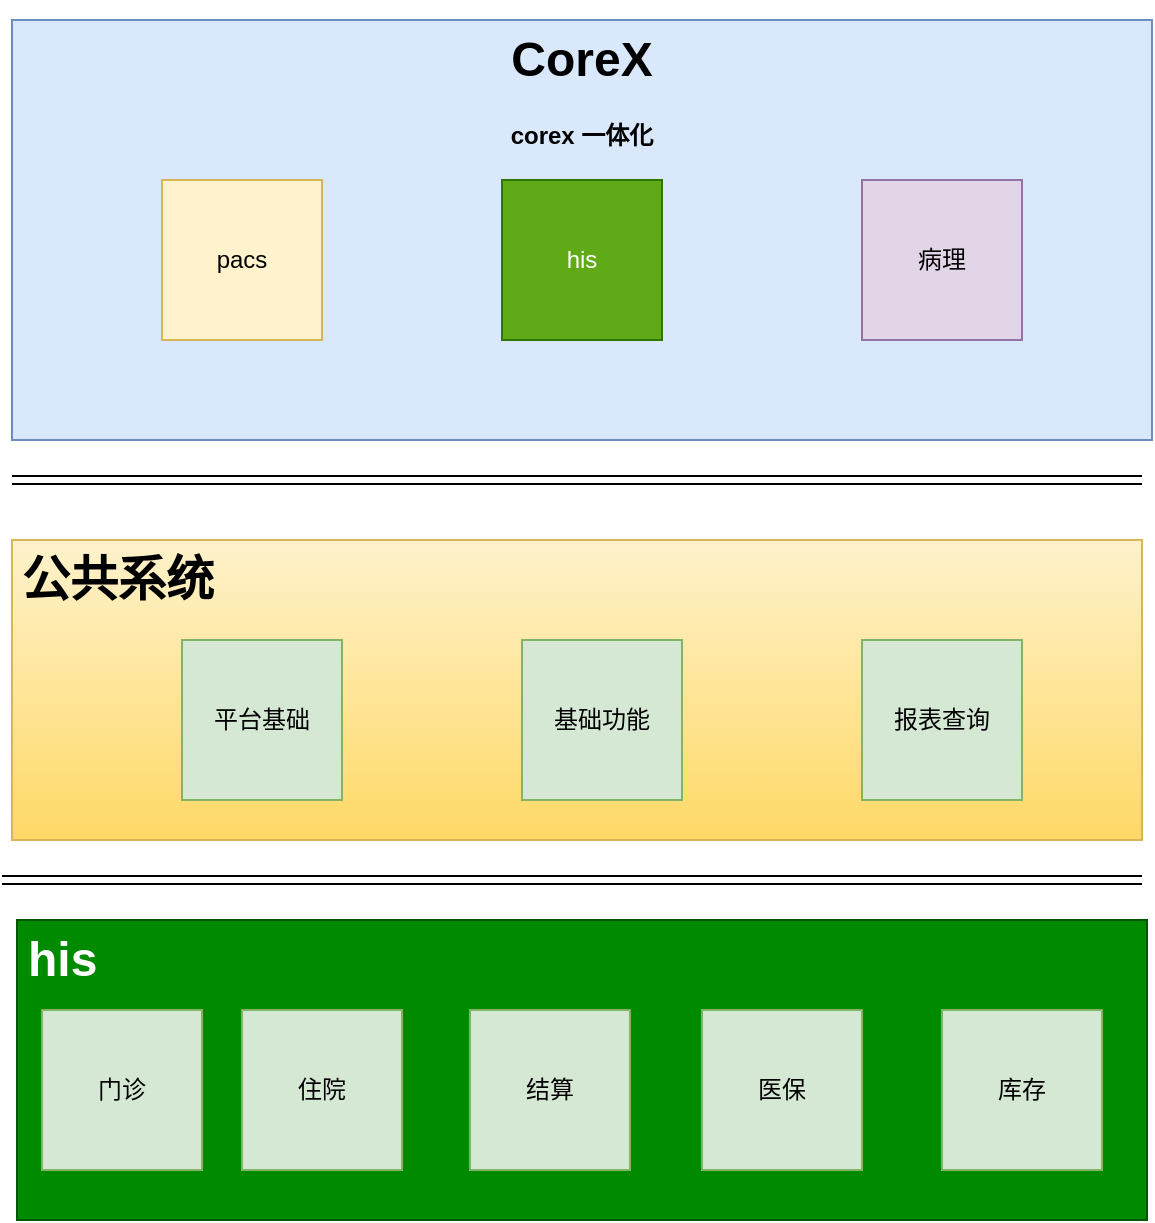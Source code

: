 <mxfile version="20.2.7" type="github">
  <diagram id="WOKK_zX9-oph1E145jrz" name="第 1 页">
    <mxGraphModel dx="1038" dy="547" grid="1" gridSize="10" guides="1" tooltips="1" connect="1" arrows="1" fold="1" page="1" pageScale="1" pageWidth="827" pageHeight="1169" math="0" shadow="0">
      <root>
        <mxCell id="0" />
        <mxCell id="1" parent="0" />
        <mxCell id="gUtFmB019ENjmxl0vDkh-13" value="&lt;h1&gt;公共系统&lt;/h1&gt;&lt;p&gt;&lt;br&gt;&lt;/p&gt;" style="text;html=1;strokeColor=#d6b656;fillColor=#fff2cc;spacing=5;spacingTop=-20;whiteSpace=wrap;overflow=hidden;rounded=0;gradientColor=#ffd966;" vertex="1" parent="1">
          <mxGeometry x="105" y="270" width="565" height="150" as="geometry" />
        </mxCell>
        <mxCell id="gUtFmB019ENjmxl0vDkh-9" value="&lt;h1&gt;CoreX&lt;/h1&gt;&lt;p&gt;&lt;b&gt;corex 一体化&lt;/b&gt;&lt;/p&gt;" style="text;html=1;strokeColor=#6c8ebf;fillColor=#dae8fc;spacing=5;spacingTop=-20;whiteSpace=wrap;overflow=hidden;rounded=0;align=center;" vertex="1" parent="1">
          <mxGeometry x="105" y="10" width="570" height="210" as="geometry" />
        </mxCell>
        <mxCell id="gUtFmB019ENjmxl0vDkh-1" value="平台基础" style="whiteSpace=wrap;html=1;aspect=fixed;fillColor=#d5e8d4;strokeColor=#82b366;" vertex="1" parent="1">
          <mxGeometry x="190" y="320" width="80" height="80" as="geometry" />
        </mxCell>
        <mxCell id="gUtFmB019ENjmxl0vDkh-2" value="基础功能" style="whiteSpace=wrap;html=1;aspect=fixed;fillColor=#d5e8d4;strokeColor=#82b366;" vertex="1" parent="1">
          <mxGeometry x="360" y="320" width="80" height="80" as="geometry" />
        </mxCell>
        <mxCell id="gUtFmB019ENjmxl0vDkh-3" value="his" style="whiteSpace=wrap;html=1;aspect=fixed;fillColor=#60a917;strokeColor=#2D7600;fontColor=#ffffff;" vertex="1" parent="1">
          <mxGeometry x="350" y="90" width="80" height="80" as="geometry" />
        </mxCell>
        <mxCell id="gUtFmB019ENjmxl0vDkh-4" value="pacs" style="whiteSpace=wrap;html=1;aspect=fixed;fillColor=#fff2cc;strokeColor=#d6b656;" vertex="1" parent="1">
          <mxGeometry x="180" y="90" width="80" height="80" as="geometry" />
        </mxCell>
        <mxCell id="gUtFmB019ENjmxl0vDkh-5" value="病理" style="whiteSpace=wrap;html=1;aspect=fixed;fillColor=#e1d5e7;strokeColor=#9673a6;" vertex="1" parent="1">
          <mxGeometry x="530" y="90" width="80" height="80" as="geometry" />
        </mxCell>
        <mxCell id="gUtFmB019ENjmxl0vDkh-6" value="报表查询" style="whiteSpace=wrap;html=1;aspect=fixed;fillColor=#d5e8d4;strokeColor=#82b366;" vertex="1" parent="1">
          <mxGeometry x="530" y="320" width="80" height="80" as="geometry" />
        </mxCell>
        <mxCell id="gUtFmB019ENjmxl0vDkh-11" value="" style="shape=link;html=1;rounded=0;" edge="1" parent="1">
          <mxGeometry width="100" relative="1" as="geometry">
            <mxPoint x="105" y="240" as="sourcePoint" />
            <mxPoint x="670" y="240" as="targetPoint" />
          </mxGeometry>
        </mxCell>
        <mxCell id="gUtFmB019ENjmxl0vDkh-14" value="&lt;h1&gt;his&lt;/h1&gt;&lt;p&gt;&lt;br&gt;&lt;/p&gt;" style="text;html=1;strokeColor=#005700;fillColor=#008a00;spacing=5;spacingTop=-20;whiteSpace=wrap;overflow=hidden;rounded=0;fontColor=#ffffff;" vertex="1" parent="1">
          <mxGeometry x="107.5" y="460" width="565" height="150" as="geometry" />
        </mxCell>
        <mxCell id="gUtFmB019ENjmxl0vDkh-15" value="门诊" style="whiteSpace=wrap;html=1;aspect=fixed;fillColor=#d5e8d4;strokeColor=#82b366;" vertex="1" parent="1">
          <mxGeometry x="120" y="505" width="80" height="80" as="geometry" />
        </mxCell>
        <mxCell id="gUtFmB019ENjmxl0vDkh-16" value="住院" style="whiteSpace=wrap;html=1;aspect=fixed;fillColor=#d5e8d4;strokeColor=#82b366;" vertex="1" parent="1">
          <mxGeometry x="220" y="505" width="80" height="80" as="geometry" />
        </mxCell>
        <mxCell id="gUtFmB019ENjmxl0vDkh-17" value="结算" style="whiteSpace=wrap;html=1;aspect=fixed;fillColor=#d5e8d4;strokeColor=#82b366;" vertex="1" parent="1">
          <mxGeometry x="334" y="505" width="80" height="80" as="geometry" />
        </mxCell>
        <mxCell id="gUtFmB019ENjmxl0vDkh-18" value="" style="shape=link;html=1;rounded=0;" edge="1" parent="1">
          <mxGeometry width="100" relative="1" as="geometry">
            <mxPoint x="100" y="440" as="sourcePoint" />
            <mxPoint x="670" y="440" as="targetPoint" />
          </mxGeometry>
        </mxCell>
        <mxCell id="gUtFmB019ENjmxl0vDkh-19" value="医保" style="whiteSpace=wrap;html=1;aspect=fixed;fillColor=#d5e8d4;strokeColor=#82b366;" vertex="1" parent="1">
          <mxGeometry x="450" y="505" width="80" height="80" as="geometry" />
        </mxCell>
        <mxCell id="gUtFmB019ENjmxl0vDkh-20" value="库存" style="whiteSpace=wrap;html=1;aspect=fixed;fillColor=#d5e8d4;strokeColor=#82b366;" vertex="1" parent="1">
          <mxGeometry x="570" y="505" width="80" height="80" as="geometry" />
        </mxCell>
      </root>
    </mxGraphModel>
  </diagram>
</mxfile>
